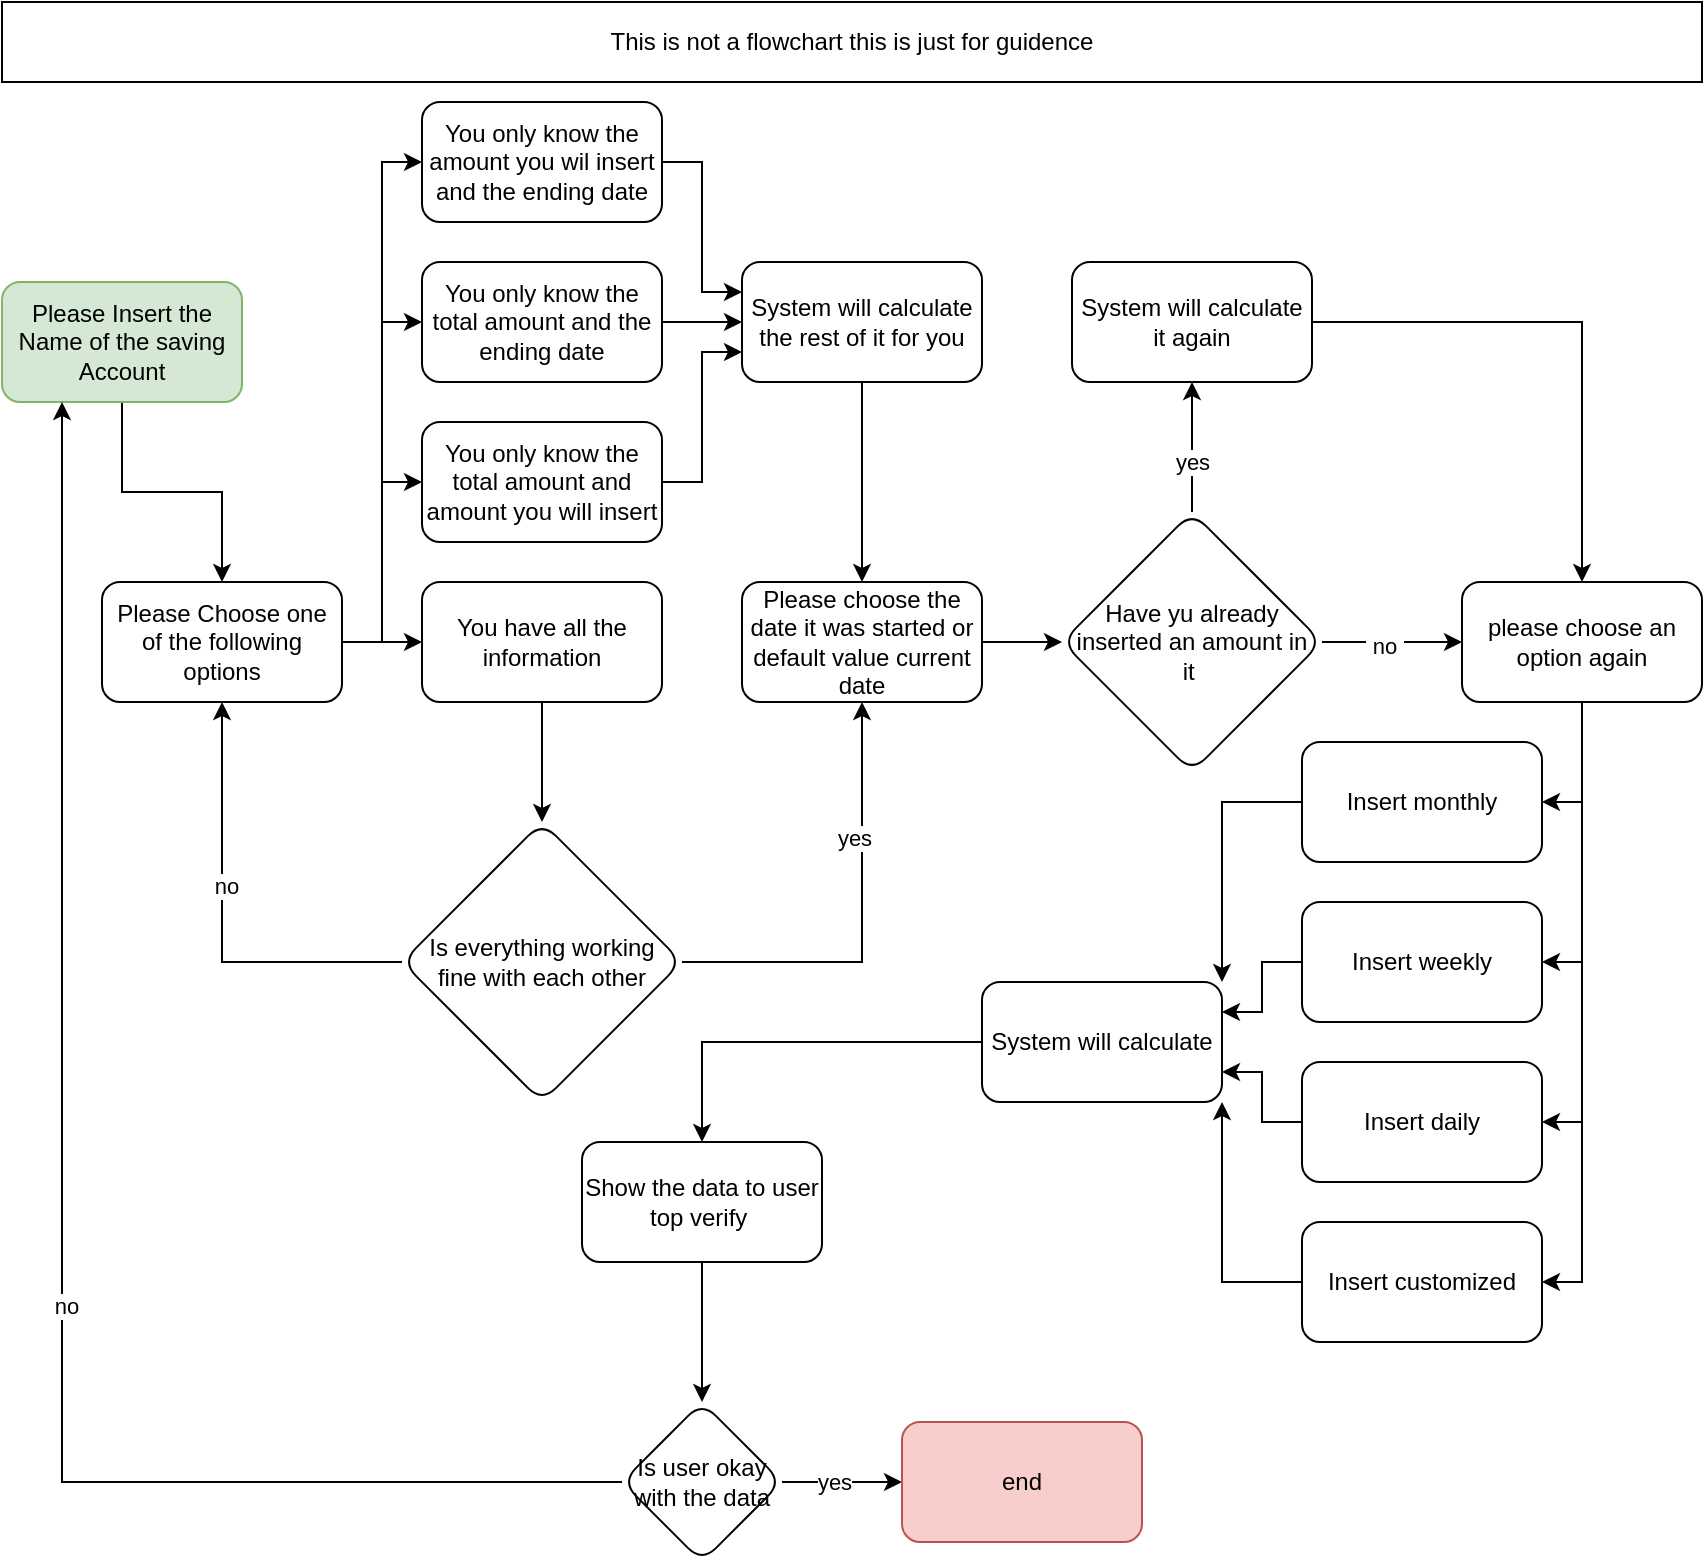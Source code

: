 <mxfile version="23.1.5" type="device">
  <diagram name="Page-1" id="pZiIxGdq5393xDmgxjXX">
    <mxGraphModel dx="1434" dy="818" grid="1" gridSize="10" guides="1" tooltips="1" connect="1" arrows="1" fold="1" page="1" pageScale="1" pageWidth="850" pageHeight="1100" math="0" shadow="0">
      <root>
        <mxCell id="0" />
        <mxCell id="1" parent="0" />
        <mxCell id="nVesrjB4voW0hgu6K5O3-3" value="" style="edgeStyle=orthogonalEdgeStyle;rounded=0;orthogonalLoop=1;jettySize=auto;html=1;" edge="1" parent="1" source="nVesrjB4voW0hgu6K5O3-1" target="nVesrjB4voW0hgu6K5O3-2">
          <mxGeometry relative="1" as="geometry" />
        </mxCell>
        <mxCell id="nVesrjB4voW0hgu6K5O3-1" value="Please Insert the Name of the saving Account" style="rounded=1;whiteSpace=wrap;html=1;fillColor=#d5e8d4;strokeColor=#82b366;" vertex="1" parent="1">
          <mxGeometry y="140" width="120" height="60" as="geometry" />
        </mxCell>
        <mxCell id="nVesrjB4voW0hgu6K5O3-18" style="edgeStyle=orthogonalEdgeStyle;rounded=0;orthogonalLoop=1;jettySize=auto;html=1;exitX=1;exitY=0.5;exitDx=0;exitDy=0;entryX=0;entryY=0.5;entryDx=0;entryDy=0;" edge="1" parent="1" source="nVesrjB4voW0hgu6K5O3-2" target="nVesrjB4voW0hgu6K5O3-11">
          <mxGeometry relative="1" as="geometry" />
        </mxCell>
        <mxCell id="nVesrjB4voW0hgu6K5O3-19" style="edgeStyle=orthogonalEdgeStyle;rounded=0;orthogonalLoop=1;jettySize=auto;html=1;exitX=1;exitY=0.5;exitDx=0;exitDy=0;entryX=0;entryY=0.5;entryDx=0;entryDy=0;" edge="1" parent="1" source="nVesrjB4voW0hgu6K5O3-2" target="nVesrjB4voW0hgu6K5O3-12">
          <mxGeometry relative="1" as="geometry" />
        </mxCell>
        <mxCell id="nVesrjB4voW0hgu6K5O3-20" style="edgeStyle=orthogonalEdgeStyle;rounded=0;orthogonalLoop=1;jettySize=auto;html=1;exitX=1;exitY=0.5;exitDx=0;exitDy=0;entryX=0;entryY=0.5;entryDx=0;entryDy=0;" edge="1" parent="1" source="nVesrjB4voW0hgu6K5O3-2" target="nVesrjB4voW0hgu6K5O3-13">
          <mxGeometry relative="1" as="geometry" />
        </mxCell>
        <mxCell id="nVesrjB4voW0hgu6K5O3-21" style="edgeStyle=orthogonalEdgeStyle;rounded=0;orthogonalLoop=1;jettySize=auto;html=1;exitX=1;exitY=0.5;exitDx=0;exitDy=0;entryX=0;entryY=0.5;entryDx=0;entryDy=0;" edge="1" parent="1" source="nVesrjB4voW0hgu6K5O3-2" target="nVesrjB4voW0hgu6K5O3-14">
          <mxGeometry relative="1" as="geometry" />
        </mxCell>
        <mxCell id="nVesrjB4voW0hgu6K5O3-2" value="Please Choose one of the following options" style="whiteSpace=wrap;html=1;rounded=1;" vertex="1" parent="1">
          <mxGeometry x="50" y="290" width="120" height="60" as="geometry" />
        </mxCell>
        <mxCell id="nVesrjB4voW0hgu6K5O3-4" value="This is not a flowchart this is just for guidence" style="rounded=0;whiteSpace=wrap;html=1;" vertex="1" parent="1">
          <mxGeometry width="850" height="40" as="geometry" />
        </mxCell>
        <mxCell id="nVesrjB4voW0hgu6K5O3-23" value="" style="edgeStyle=orthogonalEdgeStyle;rounded=0;orthogonalLoop=1;jettySize=auto;html=1;entryX=0;entryY=0.25;entryDx=0;entryDy=0;" edge="1" parent="1" source="nVesrjB4voW0hgu6K5O3-11" target="nVesrjB4voW0hgu6K5O3-22">
          <mxGeometry relative="1" as="geometry" />
        </mxCell>
        <mxCell id="nVesrjB4voW0hgu6K5O3-11" value="You only know the amount you wil insert and the ending date" style="whiteSpace=wrap;html=1;rounded=1;" vertex="1" parent="1">
          <mxGeometry x="210" y="50" width="120" height="60" as="geometry" />
        </mxCell>
        <mxCell id="nVesrjB4voW0hgu6K5O3-24" value="" style="edgeStyle=orthogonalEdgeStyle;rounded=0;orthogonalLoop=1;jettySize=auto;html=1;" edge="1" parent="1" source="nVesrjB4voW0hgu6K5O3-12" target="nVesrjB4voW0hgu6K5O3-22">
          <mxGeometry relative="1" as="geometry" />
        </mxCell>
        <mxCell id="nVesrjB4voW0hgu6K5O3-12" value="You only know the total amount and the ending date" style="whiteSpace=wrap;html=1;rounded=1;" vertex="1" parent="1">
          <mxGeometry x="210" y="130" width="120" height="60" as="geometry" />
        </mxCell>
        <mxCell id="nVesrjB4voW0hgu6K5O3-25" style="edgeStyle=orthogonalEdgeStyle;rounded=0;orthogonalLoop=1;jettySize=auto;html=1;entryX=0;entryY=0.75;entryDx=0;entryDy=0;" edge="1" parent="1" source="nVesrjB4voW0hgu6K5O3-13" target="nVesrjB4voW0hgu6K5O3-22">
          <mxGeometry relative="1" as="geometry" />
        </mxCell>
        <mxCell id="nVesrjB4voW0hgu6K5O3-13" value="You only know the total amount and amount you will insert" style="whiteSpace=wrap;html=1;rounded=1;" vertex="1" parent="1">
          <mxGeometry x="210" y="210" width="120" height="60" as="geometry" />
        </mxCell>
        <mxCell id="nVesrjB4voW0hgu6K5O3-42" value="" style="edgeStyle=orthogonalEdgeStyle;rounded=0;orthogonalLoop=1;jettySize=auto;html=1;" edge="1" parent="1" source="nVesrjB4voW0hgu6K5O3-14" target="nVesrjB4voW0hgu6K5O3-41">
          <mxGeometry relative="1" as="geometry" />
        </mxCell>
        <mxCell id="nVesrjB4voW0hgu6K5O3-14" value="You have all the information" style="whiteSpace=wrap;html=1;rounded=1;" vertex="1" parent="1">
          <mxGeometry x="210" y="290" width="120" height="60" as="geometry" />
        </mxCell>
        <mxCell id="nVesrjB4voW0hgu6K5O3-28" value="" style="edgeStyle=orthogonalEdgeStyle;rounded=0;orthogonalLoop=1;jettySize=auto;html=1;" edge="1" parent="1" source="nVesrjB4voW0hgu6K5O3-22" target="nVesrjB4voW0hgu6K5O3-26">
          <mxGeometry relative="1" as="geometry" />
        </mxCell>
        <mxCell id="nVesrjB4voW0hgu6K5O3-22" value="System will calculate the rest of it for you" style="whiteSpace=wrap;html=1;rounded=1;" vertex="1" parent="1">
          <mxGeometry x="370" y="130" width="120" height="60" as="geometry" />
        </mxCell>
        <mxCell id="nVesrjB4voW0hgu6K5O3-34" value="" style="edgeStyle=orthogonalEdgeStyle;rounded=0;orthogonalLoop=1;jettySize=auto;html=1;" edge="1" parent="1" source="nVesrjB4voW0hgu6K5O3-26" target="nVesrjB4voW0hgu6K5O3-33">
          <mxGeometry relative="1" as="geometry" />
        </mxCell>
        <mxCell id="nVesrjB4voW0hgu6K5O3-26" value="Please choose the date it was started or default value current date" style="whiteSpace=wrap;html=1;rounded=1;" vertex="1" parent="1">
          <mxGeometry x="370" y="290" width="120" height="60" as="geometry" />
        </mxCell>
        <mxCell id="nVesrjB4voW0hgu6K5O3-36" value="" style="edgeStyle=orthogonalEdgeStyle;rounded=0;orthogonalLoop=1;jettySize=auto;html=1;" edge="1" parent="1" source="nVesrjB4voW0hgu6K5O3-33" target="nVesrjB4voW0hgu6K5O3-35">
          <mxGeometry relative="1" as="geometry" />
        </mxCell>
        <mxCell id="nVesrjB4voW0hgu6K5O3-39" value="yes" style="edgeLabel;html=1;align=center;verticalAlign=middle;resizable=0;points=[];" vertex="1" connectable="0" parent="nVesrjB4voW0hgu6K5O3-36">
          <mxGeometry x="-0.231" relative="1" as="geometry">
            <mxPoint as="offset" />
          </mxGeometry>
        </mxCell>
        <mxCell id="nVesrjB4voW0hgu6K5O3-38" value="" style="edgeStyle=orthogonalEdgeStyle;rounded=0;orthogonalLoop=1;jettySize=auto;html=1;" edge="1" parent="1" source="nVesrjB4voW0hgu6K5O3-33" target="nVesrjB4voW0hgu6K5O3-37">
          <mxGeometry relative="1" as="geometry" />
        </mxCell>
        <mxCell id="nVesrjB4voW0hgu6K5O3-40" value="&amp;nbsp;no&amp;nbsp;" style="edgeLabel;html=1;align=center;verticalAlign=middle;resizable=0;points=[];" vertex="1" connectable="0" parent="nVesrjB4voW0hgu6K5O3-38">
          <mxGeometry x="-0.114" y="-2" relative="1" as="geometry">
            <mxPoint as="offset" />
          </mxGeometry>
        </mxCell>
        <mxCell id="nVesrjB4voW0hgu6K5O3-33" value="Have yu already inserted an amount in it&amp;nbsp;" style="rhombus;whiteSpace=wrap;html=1;rounded=1;" vertex="1" parent="1">
          <mxGeometry x="530" y="255" width="130" height="130" as="geometry" />
        </mxCell>
        <mxCell id="nVesrjB4voW0hgu6K5O3-47" style="edgeStyle=orthogonalEdgeStyle;rounded=0;orthogonalLoop=1;jettySize=auto;html=1;entryX=0.5;entryY=0;entryDx=0;entryDy=0;" edge="1" parent="1" source="nVesrjB4voW0hgu6K5O3-35" target="nVesrjB4voW0hgu6K5O3-37">
          <mxGeometry relative="1" as="geometry" />
        </mxCell>
        <mxCell id="nVesrjB4voW0hgu6K5O3-35" value="System will calculate it again" style="whiteSpace=wrap;html=1;rounded=1;" vertex="1" parent="1">
          <mxGeometry x="535" y="130" width="120" height="60" as="geometry" />
        </mxCell>
        <mxCell id="nVesrjB4voW0hgu6K5O3-49" value="" style="edgeStyle=orthogonalEdgeStyle;rounded=0;orthogonalLoop=1;jettySize=auto;html=1;entryX=1;entryY=0.5;entryDx=0;entryDy=0;" edge="1" parent="1" source="nVesrjB4voW0hgu6K5O3-37" target="nVesrjB4voW0hgu6K5O3-48">
          <mxGeometry relative="1" as="geometry" />
        </mxCell>
        <mxCell id="nVesrjB4voW0hgu6K5O3-53" style="edgeStyle=orthogonalEdgeStyle;rounded=0;orthogonalLoop=1;jettySize=auto;html=1;entryX=1;entryY=0.5;entryDx=0;entryDy=0;" edge="1" parent="1" source="nVesrjB4voW0hgu6K5O3-37" target="nVesrjB4voW0hgu6K5O3-50">
          <mxGeometry relative="1" as="geometry" />
        </mxCell>
        <mxCell id="nVesrjB4voW0hgu6K5O3-54" style="edgeStyle=orthogonalEdgeStyle;rounded=0;orthogonalLoop=1;jettySize=auto;html=1;entryX=1;entryY=0.5;entryDx=0;entryDy=0;" edge="1" parent="1" source="nVesrjB4voW0hgu6K5O3-37" target="nVesrjB4voW0hgu6K5O3-51">
          <mxGeometry relative="1" as="geometry" />
        </mxCell>
        <mxCell id="nVesrjB4voW0hgu6K5O3-55" style="edgeStyle=orthogonalEdgeStyle;rounded=0;orthogonalLoop=1;jettySize=auto;html=1;entryX=1;entryY=0.5;entryDx=0;entryDy=0;" edge="1" parent="1" source="nVesrjB4voW0hgu6K5O3-37" target="nVesrjB4voW0hgu6K5O3-52">
          <mxGeometry relative="1" as="geometry" />
        </mxCell>
        <mxCell id="nVesrjB4voW0hgu6K5O3-37" value="please choose an option again" style="whiteSpace=wrap;html=1;rounded=1;" vertex="1" parent="1">
          <mxGeometry x="730" y="290" width="120" height="60" as="geometry" />
        </mxCell>
        <mxCell id="nVesrjB4voW0hgu6K5O3-43" style="edgeStyle=orthogonalEdgeStyle;rounded=0;orthogonalLoop=1;jettySize=auto;html=1;entryX=0.5;entryY=1;entryDx=0;entryDy=0;" edge="1" parent="1" source="nVesrjB4voW0hgu6K5O3-41" target="nVesrjB4voW0hgu6K5O3-2">
          <mxGeometry relative="1" as="geometry" />
        </mxCell>
        <mxCell id="nVesrjB4voW0hgu6K5O3-44" value="no" style="edgeLabel;html=1;align=center;verticalAlign=middle;resizable=0;points=[];" vertex="1" connectable="0" parent="nVesrjB4voW0hgu6K5O3-43">
          <mxGeometry x="0.164" y="-2" relative="1" as="geometry">
            <mxPoint as="offset" />
          </mxGeometry>
        </mxCell>
        <mxCell id="nVesrjB4voW0hgu6K5O3-45" style="edgeStyle=orthogonalEdgeStyle;rounded=0;orthogonalLoop=1;jettySize=auto;html=1;entryX=0.5;entryY=1;entryDx=0;entryDy=0;" edge="1" parent="1" source="nVesrjB4voW0hgu6K5O3-41" target="nVesrjB4voW0hgu6K5O3-26">
          <mxGeometry relative="1" as="geometry" />
        </mxCell>
        <mxCell id="nVesrjB4voW0hgu6K5O3-46" value="yes" style="edgeLabel;html=1;align=center;verticalAlign=middle;resizable=0;points=[];" vertex="1" connectable="0" parent="nVesrjB4voW0hgu6K5O3-45">
          <mxGeometry x="0.382" y="4" relative="1" as="geometry">
            <mxPoint as="offset" />
          </mxGeometry>
        </mxCell>
        <mxCell id="nVesrjB4voW0hgu6K5O3-41" value="Is everything working &lt;br&gt;fine with each other" style="rhombus;whiteSpace=wrap;html=1;rounded=1;" vertex="1" parent="1">
          <mxGeometry x="200" y="410" width="140" height="140" as="geometry" />
        </mxCell>
        <mxCell id="nVesrjB4voW0hgu6K5O3-57" value="" style="edgeStyle=orthogonalEdgeStyle;rounded=0;orthogonalLoop=1;jettySize=auto;html=1;entryX=1;entryY=0;entryDx=0;entryDy=0;" edge="1" parent="1" source="nVesrjB4voW0hgu6K5O3-48" target="nVesrjB4voW0hgu6K5O3-56">
          <mxGeometry relative="1" as="geometry" />
        </mxCell>
        <mxCell id="nVesrjB4voW0hgu6K5O3-48" value="Insert monthly" style="whiteSpace=wrap;html=1;rounded=1;" vertex="1" parent="1">
          <mxGeometry x="650" y="370" width="120" height="60" as="geometry" />
        </mxCell>
        <mxCell id="nVesrjB4voW0hgu6K5O3-58" style="edgeStyle=orthogonalEdgeStyle;rounded=0;orthogonalLoop=1;jettySize=auto;html=1;entryX=1;entryY=0.25;entryDx=0;entryDy=0;" edge="1" parent="1" source="nVesrjB4voW0hgu6K5O3-50" target="nVesrjB4voW0hgu6K5O3-56">
          <mxGeometry relative="1" as="geometry" />
        </mxCell>
        <mxCell id="nVesrjB4voW0hgu6K5O3-50" value="Insert weekly" style="whiteSpace=wrap;html=1;rounded=1;" vertex="1" parent="1">
          <mxGeometry x="650" y="450" width="120" height="60" as="geometry" />
        </mxCell>
        <mxCell id="nVesrjB4voW0hgu6K5O3-59" style="edgeStyle=orthogonalEdgeStyle;rounded=0;orthogonalLoop=1;jettySize=auto;html=1;entryX=1;entryY=0.75;entryDx=0;entryDy=0;" edge="1" parent="1" source="nVesrjB4voW0hgu6K5O3-51" target="nVesrjB4voW0hgu6K5O3-56">
          <mxGeometry relative="1" as="geometry" />
        </mxCell>
        <mxCell id="nVesrjB4voW0hgu6K5O3-51" value="Insert daily" style="whiteSpace=wrap;html=1;rounded=1;" vertex="1" parent="1">
          <mxGeometry x="650" y="530" width="120" height="60" as="geometry" />
        </mxCell>
        <mxCell id="nVesrjB4voW0hgu6K5O3-60" style="edgeStyle=orthogonalEdgeStyle;rounded=0;orthogonalLoop=1;jettySize=auto;html=1;entryX=1;entryY=1;entryDx=0;entryDy=0;" edge="1" parent="1" source="nVesrjB4voW0hgu6K5O3-52" target="nVesrjB4voW0hgu6K5O3-56">
          <mxGeometry relative="1" as="geometry" />
        </mxCell>
        <mxCell id="nVesrjB4voW0hgu6K5O3-52" value="Insert customized" style="whiteSpace=wrap;html=1;rounded=1;" vertex="1" parent="1">
          <mxGeometry x="650" y="610" width="120" height="60" as="geometry" />
        </mxCell>
        <mxCell id="nVesrjB4voW0hgu6K5O3-62" value="" style="edgeStyle=orthogonalEdgeStyle;rounded=0;orthogonalLoop=1;jettySize=auto;html=1;" edge="1" parent="1" source="nVesrjB4voW0hgu6K5O3-56" target="nVesrjB4voW0hgu6K5O3-61">
          <mxGeometry relative="1" as="geometry" />
        </mxCell>
        <mxCell id="nVesrjB4voW0hgu6K5O3-56" value="System will calculate" style="whiteSpace=wrap;html=1;rounded=1;" vertex="1" parent="1">
          <mxGeometry x="490" y="490" width="120" height="60" as="geometry" />
        </mxCell>
        <mxCell id="nVesrjB4voW0hgu6K5O3-64" value="" style="edgeStyle=orthogonalEdgeStyle;rounded=0;orthogonalLoop=1;jettySize=auto;html=1;" edge="1" parent="1" source="nVesrjB4voW0hgu6K5O3-61" target="nVesrjB4voW0hgu6K5O3-63">
          <mxGeometry relative="1" as="geometry" />
        </mxCell>
        <mxCell id="nVesrjB4voW0hgu6K5O3-61" value="Show the data to user top verify&amp;nbsp;" style="whiteSpace=wrap;html=1;rounded=1;" vertex="1" parent="1">
          <mxGeometry x="290" y="570" width="120" height="60" as="geometry" />
        </mxCell>
        <mxCell id="nVesrjB4voW0hgu6K5O3-66" value="" style="edgeStyle=orthogonalEdgeStyle;rounded=0;orthogonalLoop=1;jettySize=auto;html=1;" edge="1" parent="1" source="nVesrjB4voW0hgu6K5O3-63" target="nVesrjB4voW0hgu6K5O3-65">
          <mxGeometry relative="1" as="geometry" />
        </mxCell>
        <mxCell id="nVesrjB4voW0hgu6K5O3-67" value="yes" style="edgeLabel;html=1;align=center;verticalAlign=middle;resizable=0;points=[];" vertex="1" connectable="0" parent="nVesrjB4voW0hgu6K5O3-66">
          <mxGeometry x="-0.133" relative="1" as="geometry">
            <mxPoint as="offset" />
          </mxGeometry>
        </mxCell>
        <mxCell id="nVesrjB4voW0hgu6K5O3-68" style="edgeStyle=orthogonalEdgeStyle;rounded=0;orthogonalLoop=1;jettySize=auto;html=1;entryX=0.25;entryY=1;entryDx=0;entryDy=0;" edge="1" parent="1" source="nVesrjB4voW0hgu6K5O3-63" target="nVesrjB4voW0hgu6K5O3-1">
          <mxGeometry relative="1" as="geometry">
            <mxPoint x="80" y="420" as="targetPoint" />
          </mxGeometry>
        </mxCell>
        <mxCell id="nVesrjB4voW0hgu6K5O3-69" value="no" style="edgeLabel;html=1;align=center;verticalAlign=middle;resizable=0;points=[];" vertex="1" connectable="0" parent="nVesrjB4voW0hgu6K5O3-68">
          <mxGeometry x="-0.102" y="-2" relative="1" as="geometry">
            <mxPoint as="offset" />
          </mxGeometry>
        </mxCell>
        <mxCell id="nVesrjB4voW0hgu6K5O3-63" value="Is user okay with the data" style="rhombus;whiteSpace=wrap;html=1;rounded=1;" vertex="1" parent="1">
          <mxGeometry x="310" y="700" width="80" height="80" as="geometry" />
        </mxCell>
        <mxCell id="nVesrjB4voW0hgu6K5O3-65" value="end" style="whiteSpace=wrap;html=1;rounded=1;fillColor=#f8cecc;strokeColor=#b85450;" vertex="1" parent="1">
          <mxGeometry x="450" y="710" width="120" height="60" as="geometry" />
        </mxCell>
      </root>
    </mxGraphModel>
  </diagram>
</mxfile>
